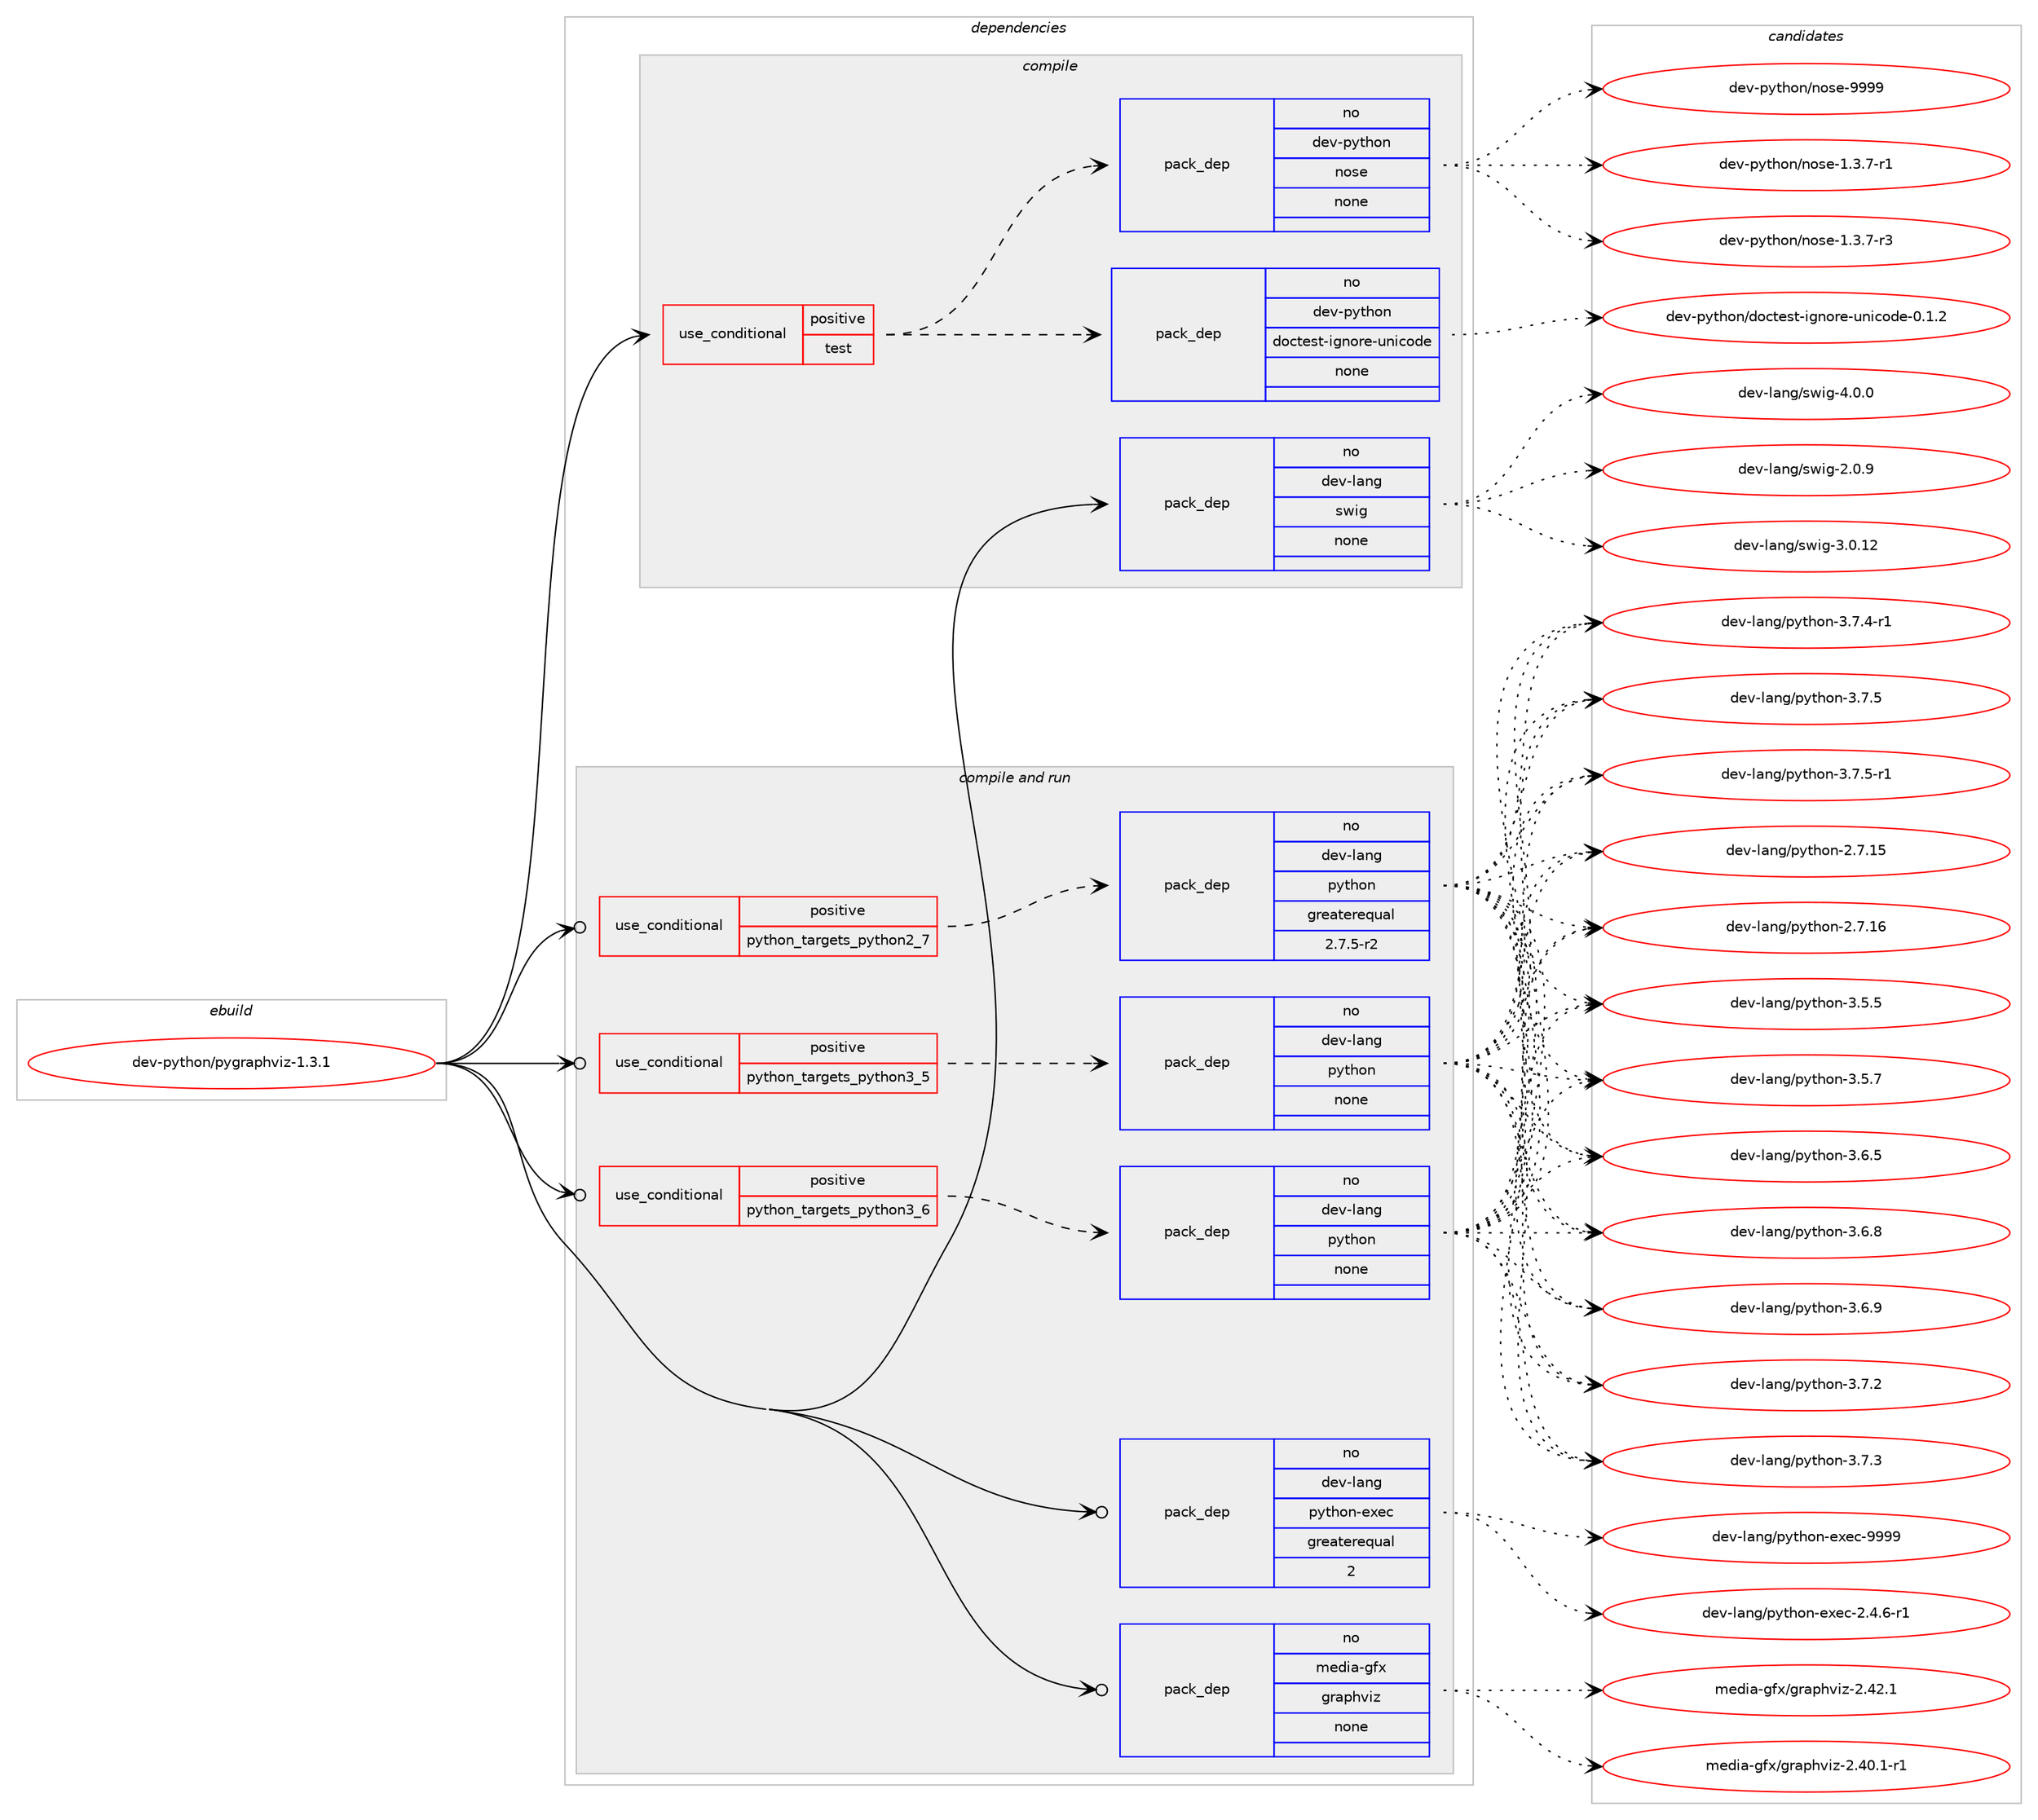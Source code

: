 digraph prolog {

# *************
# Graph options
# *************

newrank=true;
concentrate=true;
compound=true;
graph [rankdir=LR,fontname=Helvetica,fontsize=10,ranksep=1.5];#, ranksep=2.5, nodesep=0.2];
edge  [arrowhead=vee];
node  [fontname=Helvetica,fontsize=10];

# **********
# The ebuild
# **********

subgraph cluster_leftcol {
color=gray;
rank=same;
label=<<i>ebuild</i>>;
id [label="dev-python/pygraphviz-1.3.1", color=red, width=4, href="../dev-python/pygraphviz-1.3.1.svg"];
}

# ****************
# The dependencies
# ****************

subgraph cluster_midcol {
color=gray;
label=<<i>dependencies</i>>;
subgraph cluster_compile {
fillcolor="#eeeeee";
style=filled;
label=<<i>compile</i>>;
subgraph cond146005 {
dependency626251 [label=<<TABLE BORDER="0" CELLBORDER="1" CELLSPACING="0" CELLPADDING="4"><TR><TD ROWSPAN="3" CELLPADDING="10">use_conditional</TD></TR><TR><TD>positive</TD></TR><TR><TD>test</TD></TR></TABLE>>, shape=none, color=red];
subgraph pack468401 {
dependency626252 [label=<<TABLE BORDER="0" CELLBORDER="1" CELLSPACING="0" CELLPADDING="4" WIDTH="220"><TR><TD ROWSPAN="6" CELLPADDING="30">pack_dep</TD></TR><TR><TD WIDTH="110">no</TD></TR><TR><TD>dev-python</TD></TR><TR><TD>doctest-ignore-unicode</TD></TR><TR><TD>none</TD></TR><TR><TD></TD></TR></TABLE>>, shape=none, color=blue];
}
dependency626251:e -> dependency626252:w [weight=20,style="dashed",arrowhead="vee"];
subgraph pack468402 {
dependency626253 [label=<<TABLE BORDER="0" CELLBORDER="1" CELLSPACING="0" CELLPADDING="4" WIDTH="220"><TR><TD ROWSPAN="6" CELLPADDING="30">pack_dep</TD></TR><TR><TD WIDTH="110">no</TD></TR><TR><TD>dev-python</TD></TR><TR><TD>nose</TD></TR><TR><TD>none</TD></TR><TR><TD></TD></TR></TABLE>>, shape=none, color=blue];
}
dependency626251:e -> dependency626253:w [weight=20,style="dashed",arrowhead="vee"];
}
id:e -> dependency626251:w [weight=20,style="solid",arrowhead="vee"];
subgraph pack468403 {
dependency626254 [label=<<TABLE BORDER="0" CELLBORDER="1" CELLSPACING="0" CELLPADDING="4" WIDTH="220"><TR><TD ROWSPAN="6" CELLPADDING="30">pack_dep</TD></TR><TR><TD WIDTH="110">no</TD></TR><TR><TD>dev-lang</TD></TR><TR><TD>swig</TD></TR><TR><TD>none</TD></TR><TR><TD></TD></TR></TABLE>>, shape=none, color=blue];
}
id:e -> dependency626254:w [weight=20,style="solid",arrowhead="vee"];
}
subgraph cluster_compileandrun {
fillcolor="#eeeeee";
style=filled;
label=<<i>compile and run</i>>;
subgraph cond146006 {
dependency626255 [label=<<TABLE BORDER="0" CELLBORDER="1" CELLSPACING="0" CELLPADDING="4"><TR><TD ROWSPAN="3" CELLPADDING="10">use_conditional</TD></TR><TR><TD>positive</TD></TR><TR><TD>python_targets_python2_7</TD></TR></TABLE>>, shape=none, color=red];
subgraph pack468404 {
dependency626256 [label=<<TABLE BORDER="0" CELLBORDER="1" CELLSPACING="0" CELLPADDING="4" WIDTH="220"><TR><TD ROWSPAN="6" CELLPADDING="30">pack_dep</TD></TR><TR><TD WIDTH="110">no</TD></TR><TR><TD>dev-lang</TD></TR><TR><TD>python</TD></TR><TR><TD>greaterequal</TD></TR><TR><TD>2.7.5-r2</TD></TR></TABLE>>, shape=none, color=blue];
}
dependency626255:e -> dependency626256:w [weight=20,style="dashed",arrowhead="vee"];
}
id:e -> dependency626255:w [weight=20,style="solid",arrowhead="odotvee"];
subgraph cond146007 {
dependency626257 [label=<<TABLE BORDER="0" CELLBORDER="1" CELLSPACING="0" CELLPADDING="4"><TR><TD ROWSPAN="3" CELLPADDING="10">use_conditional</TD></TR><TR><TD>positive</TD></TR><TR><TD>python_targets_python3_5</TD></TR></TABLE>>, shape=none, color=red];
subgraph pack468405 {
dependency626258 [label=<<TABLE BORDER="0" CELLBORDER="1" CELLSPACING="0" CELLPADDING="4" WIDTH="220"><TR><TD ROWSPAN="6" CELLPADDING="30">pack_dep</TD></TR><TR><TD WIDTH="110">no</TD></TR><TR><TD>dev-lang</TD></TR><TR><TD>python</TD></TR><TR><TD>none</TD></TR><TR><TD></TD></TR></TABLE>>, shape=none, color=blue];
}
dependency626257:e -> dependency626258:w [weight=20,style="dashed",arrowhead="vee"];
}
id:e -> dependency626257:w [weight=20,style="solid",arrowhead="odotvee"];
subgraph cond146008 {
dependency626259 [label=<<TABLE BORDER="0" CELLBORDER="1" CELLSPACING="0" CELLPADDING="4"><TR><TD ROWSPAN="3" CELLPADDING="10">use_conditional</TD></TR><TR><TD>positive</TD></TR><TR><TD>python_targets_python3_6</TD></TR></TABLE>>, shape=none, color=red];
subgraph pack468406 {
dependency626260 [label=<<TABLE BORDER="0" CELLBORDER="1" CELLSPACING="0" CELLPADDING="4" WIDTH="220"><TR><TD ROWSPAN="6" CELLPADDING="30">pack_dep</TD></TR><TR><TD WIDTH="110">no</TD></TR><TR><TD>dev-lang</TD></TR><TR><TD>python</TD></TR><TR><TD>none</TD></TR><TR><TD></TD></TR></TABLE>>, shape=none, color=blue];
}
dependency626259:e -> dependency626260:w [weight=20,style="dashed",arrowhead="vee"];
}
id:e -> dependency626259:w [weight=20,style="solid",arrowhead="odotvee"];
subgraph pack468407 {
dependency626261 [label=<<TABLE BORDER="0" CELLBORDER="1" CELLSPACING="0" CELLPADDING="4" WIDTH="220"><TR><TD ROWSPAN="6" CELLPADDING="30">pack_dep</TD></TR><TR><TD WIDTH="110">no</TD></TR><TR><TD>dev-lang</TD></TR><TR><TD>python-exec</TD></TR><TR><TD>greaterequal</TD></TR><TR><TD>2</TD></TR></TABLE>>, shape=none, color=blue];
}
id:e -> dependency626261:w [weight=20,style="solid",arrowhead="odotvee"];
subgraph pack468408 {
dependency626262 [label=<<TABLE BORDER="0" CELLBORDER="1" CELLSPACING="0" CELLPADDING="4" WIDTH="220"><TR><TD ROWSPAN="6" CELLPADDING="30">pack_dep</TD></TR><TR><TD WIDTH="110">no</TD></TR><TR><TD>media-gfx</TD></TR><TR><TD>graphviz</TD></TR><TR><TD>none</TD></TR><TR><TD></TD></TR></TABLE>>, shape=none, color=blue];
}
id:e -> dependency626262:w [weight=20,style="solid",arrowhead="odotvee"];
}
subgraph cluster_run {
fillcolor="#eeeeee";
style=filled;
label=<<i>run</i>>;
}
}

# **************
# The candidates
# **************

subgraph cluster_choices {
rank=same;
color=gray;
label=<<i>candidates</i>>;

subgraph choice468401 {
color=black;
nodesep=1;
choice100101118451121211161041111104710011199116101115116451051031101111141014511711010599111100101454846494650 [label="dev-python/doctest-ignore-unicode-0.1.2", color=red, width=4,href="../dev-python/doctest-ignore-unicode-0.1.2.svg"];
dependency626252:e -> choice100101118451121211161041111104710011199116101115116451051031101111141014511711010599111100101454846494650:w [style=dotted,weight="100"];
}
subgraph choice468402 {
color=black;
nodesep=1;
choice10010111845112121116104111110471101111151014549465146554511449 [label="dev-python/nose-1.3.7-r1", color=red, width=4,href="../dev-python/nose-1.3.7-r1.svg"];
choice10010111845112121116104111110471101111151014549465146554511451 [label="dev-python/nose-1.3.7-r3", color=red, width=4,href="../dev-python/nose-1.3.7-r3.svg"];
choice10010111845112121116104111110471101111151014557575757 [label="dev-python/nose-9999", color=red, width=4,href="../dev-python/nose-9999.svg"];
dependency626253:e -> choice10010111845112121116104111110471101111151014549465146554511449:w [style=dotted,weight="100"];
dependency626253:e -> choice10010111845112121116104111110471101111151014549465146554511451:w [style=dotted,weight="100"];
dependency626253:e -> choice10010111845112121116104111110471101111151014557575757:w [style=dotted,weight="100"];
}
subgraph choice468403 {
color=black;
nodesep=1;
choice100101118451089711010347115119105103455046484657 [label="dev-lang/swig-2.0.9", color=red, width=4,href="../dev-lang/swig-2.0.9.svg"];
choice10010111845108971101034711511910510345514648464950 [label="dev-lang/swig-3.0.12", color=red, width=4,href="../dev-lang/swig-3.0.12.svg"];
choice100101118451089711010347115119105103455246484648 [label="dev-lang/swig-4.0.0", color=red, width=4,href="../dev-lang/swig-4.0.0.svg"];
dependency626254:e -> choice100101118451089711010347115119105103455046484657:w [style=dotted,weight="100"];
dependency626254:e -> choice10010111845108971101034711511910510345514648464950:w [style=dotted,weight="100"];
dependency626254:e -> choice100101118451089711010347115119105103455246484648:w [style=dotted,weight="100"];
}
subgraph choice468404 {
color=black;
nodesep=1;
choice10010111845108971101034711212111610411111045504655464953 [label="dev-lang/python-2.7.15", color=red, width=4,href="../dev-lang/python-2.7.15.svg"];
choice10010111845108971101034711212111610411111045504655464954 [label="dev-lang/python-2.7.16", color=red, width=4,href="../dev-lang/python-2.7.16.svg"];
choice100101118451089711010347112121116104111110455146534653 [label="dev-lang/python-3.5.5", color=red, width=4,href="../dev-lang/python-3.5.5.svg"];
choice100101118451089711010347112121116104111110455146534655 [label="dev-lang/python-3.5.7", color=red, width=4,href="../dev-lang/python-3.5.7.svg"];
choice100101118451089711010347112121116104111110455146544653 [label="dev-lang/python-3.6.5", color=red, width=4,href="../dev-lang/python-3.6.5.svg"];
choice100101118451089711010347112121116104111110455146544656 [label="dev-lang/python-3.6.8", color=red, width=4,href="../dev-lang/python-3.6.8.svg"];
choice100101118451089711010347112121116104111110455146544657 [label="dev-lang/python-3.6.9", color=red, width=4,href="../dev-lang/python-3.6.9.svg"];
choice100101118451089711010347112121116104111110455146554650 [label="dev-lang/python-3.7.2", color=red, width=4,href="../dev-lang/python-3.7.2.svg"];
choice100101118451089711010347112121116104111110455146554651 [label="dev-lang/python-3.7.3", color=red, width=4,href="../dev-lang/python-3.7.3.svg"];
choice1001011184510897110103471121211161041111104551465546524511449 [label="dev-lang/python-3.7.4-r1", color=red, width=4,href="../dev-lang/python-3.7.4-r1.svg"];
choice100101118451089711010347112121116104111110455146554653 [label="dev-lang/python-3.7.5", color=red, width=4,href="../dev-lang/python-3.7.5.svg"];
choice1001011184510897110103471121211161041111104551465546534511449 [label="dev-lang/python-3.7.5-r1", color=red, width=4,href="../dev-lang/python-3.7.5-r1.svg"];
dependency626256:e -> choice10010111845108971101034711212111610411111045504655464953:w [style=dotted,weight="100"];
dependency626256:e -> choice10010111845108971101034711212111610411111045504655464954:w [style=dotted,weight="100"];
dependency626256:e -> choice100101118451089711010347112121116104111110455146534653:w [style=dotted,weight="100"];
dependency626256:e -> choice100101118451089711010347112121116104111110455146534655:w [style=dotted,weight="100"];
dependency626256:e -> choice100101118451089711010347112121116104111110455146544653:w [style=dotted,weight="100"];
dependency626256:e -> choice100101118451089711010347112121116104111110455146544656:w [style=dotted,weight="100"];
dependency626256:e -> choice100101118451089711010347112121116104111110455146544657:w [style=dotted,weight="100"];
dependency626256:e -> choice100101118451089711010347112121116104111110455146554650:w [style=dotted,weight="100"];
dependency626256:e -> choice100101118451089711010347112121116104111110455146554651:w [style=dotted,weight="100"];
dependency626256:e -> choice1001011184510897110103471121211161041111104551465546524511449:w [style=dotted,weight="100"];
dependency626256:e -> choice100101118451089711010347112121116104111110455146554653:w [style=dotted,weight="100"];
dependency626256:e -> choice1001011184510897110103471121211161041111104551465546534511449:w [style=dotted,weight="100"];
}
subgraph choice468405 {
color=black;
nodesep=1;
choice10010111845108971101034711212111610411111045504655464953 [label="dev-lang/python-2.7.15", color=red, width=4,href="../dev-lang/python-2.7.15.svg"];
choice10010111845108971101034711212111610411111045504655464954 [label="dev-lang/python-2.7.16", color=red, width=4,href="../dev-lang/python-2.7.16.svg"];
choice100101118451089711010347112121116104111110455146534653 [label="dev-lang/python-3.5.5", color=red, width=4,href="../dev-lang/python-3.5.5.svg"];
choice100101118451089711010347112121116104111110455146534655 [label="dev-lang/python-3.5.7", color=red, width=4,href="../dev-lang/python-3.5.7.svg"];
choice100101118451089711010347112121116104111110455146544653 [label="dev-lang/python-3.6.5", color=red, width=4,href="../dev-lang/python-3.6.5.svg"];
choice100101118451089711010347112121116104111110455146544656 [label="dev-lang/python-3.6.8", color=red, width=4,href="../dev-lang/python-3.6.8.svg"];
choice100101118451089711010347112121116104111110455146544657 [label="dev-lang/python-3.6.9", color=red, width=4,href="../dev-lang/python-3.6.9.svg"];
choice100101118451089711010347112121116104111110455146554650 [label="dev-lang/python-3.7.2", color=red, width=4,href="../dev-lang/python-3.7.2.svg"];
choice100101118451089711010347112121116104111110455146554651 [label="dev-lang/python-3.7.3", color=red, width=4,href="../dev-lang/python-3.7.3.svg"];
choice1001011184510897110103471121211161041111104551465546524511449 [label="dev-lang/python-3.7.4-r1", color=red, width=4,href="../dev-lang/python-3.7.4-r1.svg"];
choice100101118451089711010347112121116104111110455146554653 [label="dev-lang/python-3.7.5", color=red, width=4,href="../dev-lang/python-3.7.5.svg"];
choice1001011184510897110103471121211161041111104551465546534511449 [label="dev-lang/python-3.7.5-r1", color=red, width=4,href="../dev-lang/python-3.7.5-r1.svg"];
dependency626258:e -> choice10010111845108971101034711212111610411111045504655464953:w [style=dotted,weight="100"];
dependency626258:e -> choice10010111845108971101034711212111610411111045504655464954:w [style=dotted,weight="100"];
dependency626258:e -> choice100101118451089711010347112121116104111110455146534653:w [style=dotted,weight="100"];
dependency626258:e -> choice100101118451089711010347112121116104111110455146534655:w [style=dotted,weight="100"];
dependency626258:e -> choice100101118451089711010347112121116104111110455146544653:w [style=dotted,weight="100"];
dependency626258:e -> choice100101118451089711010347112121116104111110455146544656:w [style=dotted,weight="100"];
dependency626258:e -> choice100101118451089711010347112121116104111110455146544657:w [style=dotted,weight="100"];
dependency626258:e -> choice100101118451089711010347112121116104111110455146554650:w [style=dotted,weight="100"];
dependency626258:e -> choice100101118451089711010347112121116104111110455146554651:w [style=dotted,weight="100"];
dependency626258:e -> choice1001011184510897110103471121211161041111104551465546524511449:w [style=dotted,weight="100"];
dependency626258:e -> choice100101118451089711010347112121116104111110455146554653:w [style=dotted,weight="100"];
dependency626258:e -> choice1001011184510897110103471121211161041111104551465546534511449:w [style=dotted,weight="100"];
}
subgraph choice468406 {
color=black;
nodesep=1;
choice10010111845108971101034711212111610411111045504655464953 [label="dev-lang/python-2.7.15", color=red, width=4,href="../dev-lang/python-2.7.15.svg"];
choice10010111845108971101034711212111610411111045504655464954 [label="dev-lang/python-2.7.16", color=red, width=4,href="../dev-lang/python-2.7.16.svg"];
choice100101118451089711010347112121116104111110455146534653 [label="dev-lang/python-3.5.5", color=red, width=4,href="../dev-lang/python-3.5.5.svg"];
choice100101118451089711010347112121116104111110455146534655 [label="dev-lang/python-3.5.7", color=red, width=4,href="../dev-lang/python-3.5.7.svg"];
choice100101118451089711010347112121116104111110455146544653 [label="dev-lang/python-3.6.5", color=red, width=4,href="../dev-lang/python-3.6.5.svg"];
choice100101118451089711010347112121116104111110455146544656 [label="dev-lang/python-3.6.8", color=red, width=4,href="../dev-lang/python-3.6.8.svg"];
choice100101118451089711010347112121116104111110455146544657 [label="dev-lang/python-3.6.9", color=red, width=4,href="../dev-lang/python-3.6.9.svg"];
choice100101118451089711010347112121116104111110455146554650 [label="dev-lang/python-3.7.2", color=red, width=4,href="../dev-lang/python-3.7.2.svg"];
choice100101118451089711010347112121116104111110455146554651 [label="dev-lang/python-3.7.3", color=red, width=4,href="../dev-lang/python-3.7.3.svg"];
choice1001011184510897110103471121211161041111104551465546524511449 [label="dev-lang/python-3.7.4-r1", color=red, width=4,href="../dev-lang/python-3.7.4-r1.svg"];
choice100101118451089711010347112121116104111110455146554653 [label="dev-lang/python-3.7.5", color=red, width=4,href="../dev-lang/python-3.7.5.svg"];
choice1001011184510897110103471121211161041111104551465546534511449 [label="dev-lang/python-3.7.5-r1", color=red, width=4,href="../dev-lang/python-3.7.5-r1.svg"];
dependency626260:e -> choice10010111845108971101034711212111610411111045504655464953:w [style=dotted,weight="100"];
dependency626260:e -> choice10010111845108971101034711212111610411111045504655464954:w [style=dotted,weight="100"];
dependency626260:e -> choice100101118451089711010347112121116104111110455146534653:w [style=dotted,weight="100"];
dependency626260:e -> choice100101118451089711010347112121116104111110455146534655:w [style=dotted,weight="100"];
dependency626260:e -> choice100101118451089711010347112121116104111110455146544653:w [style=dotted,weight="100"];
dependency626260:e -> choice100101118451089711010347112121116104111110455146544656:w [style=dotted,weight="100"];
dependency626260:e -> choice100101118451089711010347112121116104111110455146544657:w [style=dotted,weight="100"];
dependency626260:e -> choice100101118451089711010347112121116104111110455146554650:w [style=dotted,weight="100"];
dependency626260:e -> choice100101118451089711010347112121116104111110455146554651:w [style=dotted,weight="100"];
dependency626260:e -> choice1001011184510897110103471121211161041111104551465546524511449:w [style=dotted,weight="100"];
dependency626260:e -> choice100101118451089711010347112121116104111110455146554653:w [style=dotted,weight="100"];
dependency626260:e -> choice1001011184510897110103471121211161041111104551465546534511449:w [style=dotted,weight="100"];
}
subgraph choice468407 {
color=black;
nodesep=1;
choice10010111845108971101034711212111610411111045101120101994550465246544511449 [label="dev-lang/python-exec-2.4.6-r1", color=red, width=4,href="../dev-lang/python-exec-2.4.6-r1.svg"];
choice10010111845108971101034711212111610411111045101120101994557575757 [label="dev-lang/python-exec-9999", color=red, width=4,href="../dev-lang/python-exec-9999.svg"];
dependency626261:e -> choice10010111845108971101034711212111610411111045101120101994550465246544511449:w [style=dotted,weight="100"];
dependency626261:e -> choice10010111845108971101034711212111610411111045101120101994557575757:w [style=dotted,weight="100"];
}
subgraph choice468408 {
color=black;
nodesep=1;
choice10910110010597451031021204710311497112104118105122455046524846494511449 [label="media-gfx/graphviz-2.40.1-r1", color=red, width=4,href="../media-gfx/graphviz-2.40.1-r1.svg"];
choice1091011001059745103102120471031149711210411810512245504652504649 [label="media-gfx/graphviz-2.42.1", color=red, width=4,href="../media-gfx/graphviz-2.42.1.svg"];
dependency626262:e -> choice10910110010597451031021204710311497112104118105122455046524846494511449:w [style=dotted,weight="100"];
dependency626262:e -> choice1091011001059745103102120471031149711210411810512245504652504649:w [style=dotted,weight="100"];
}
}

}
